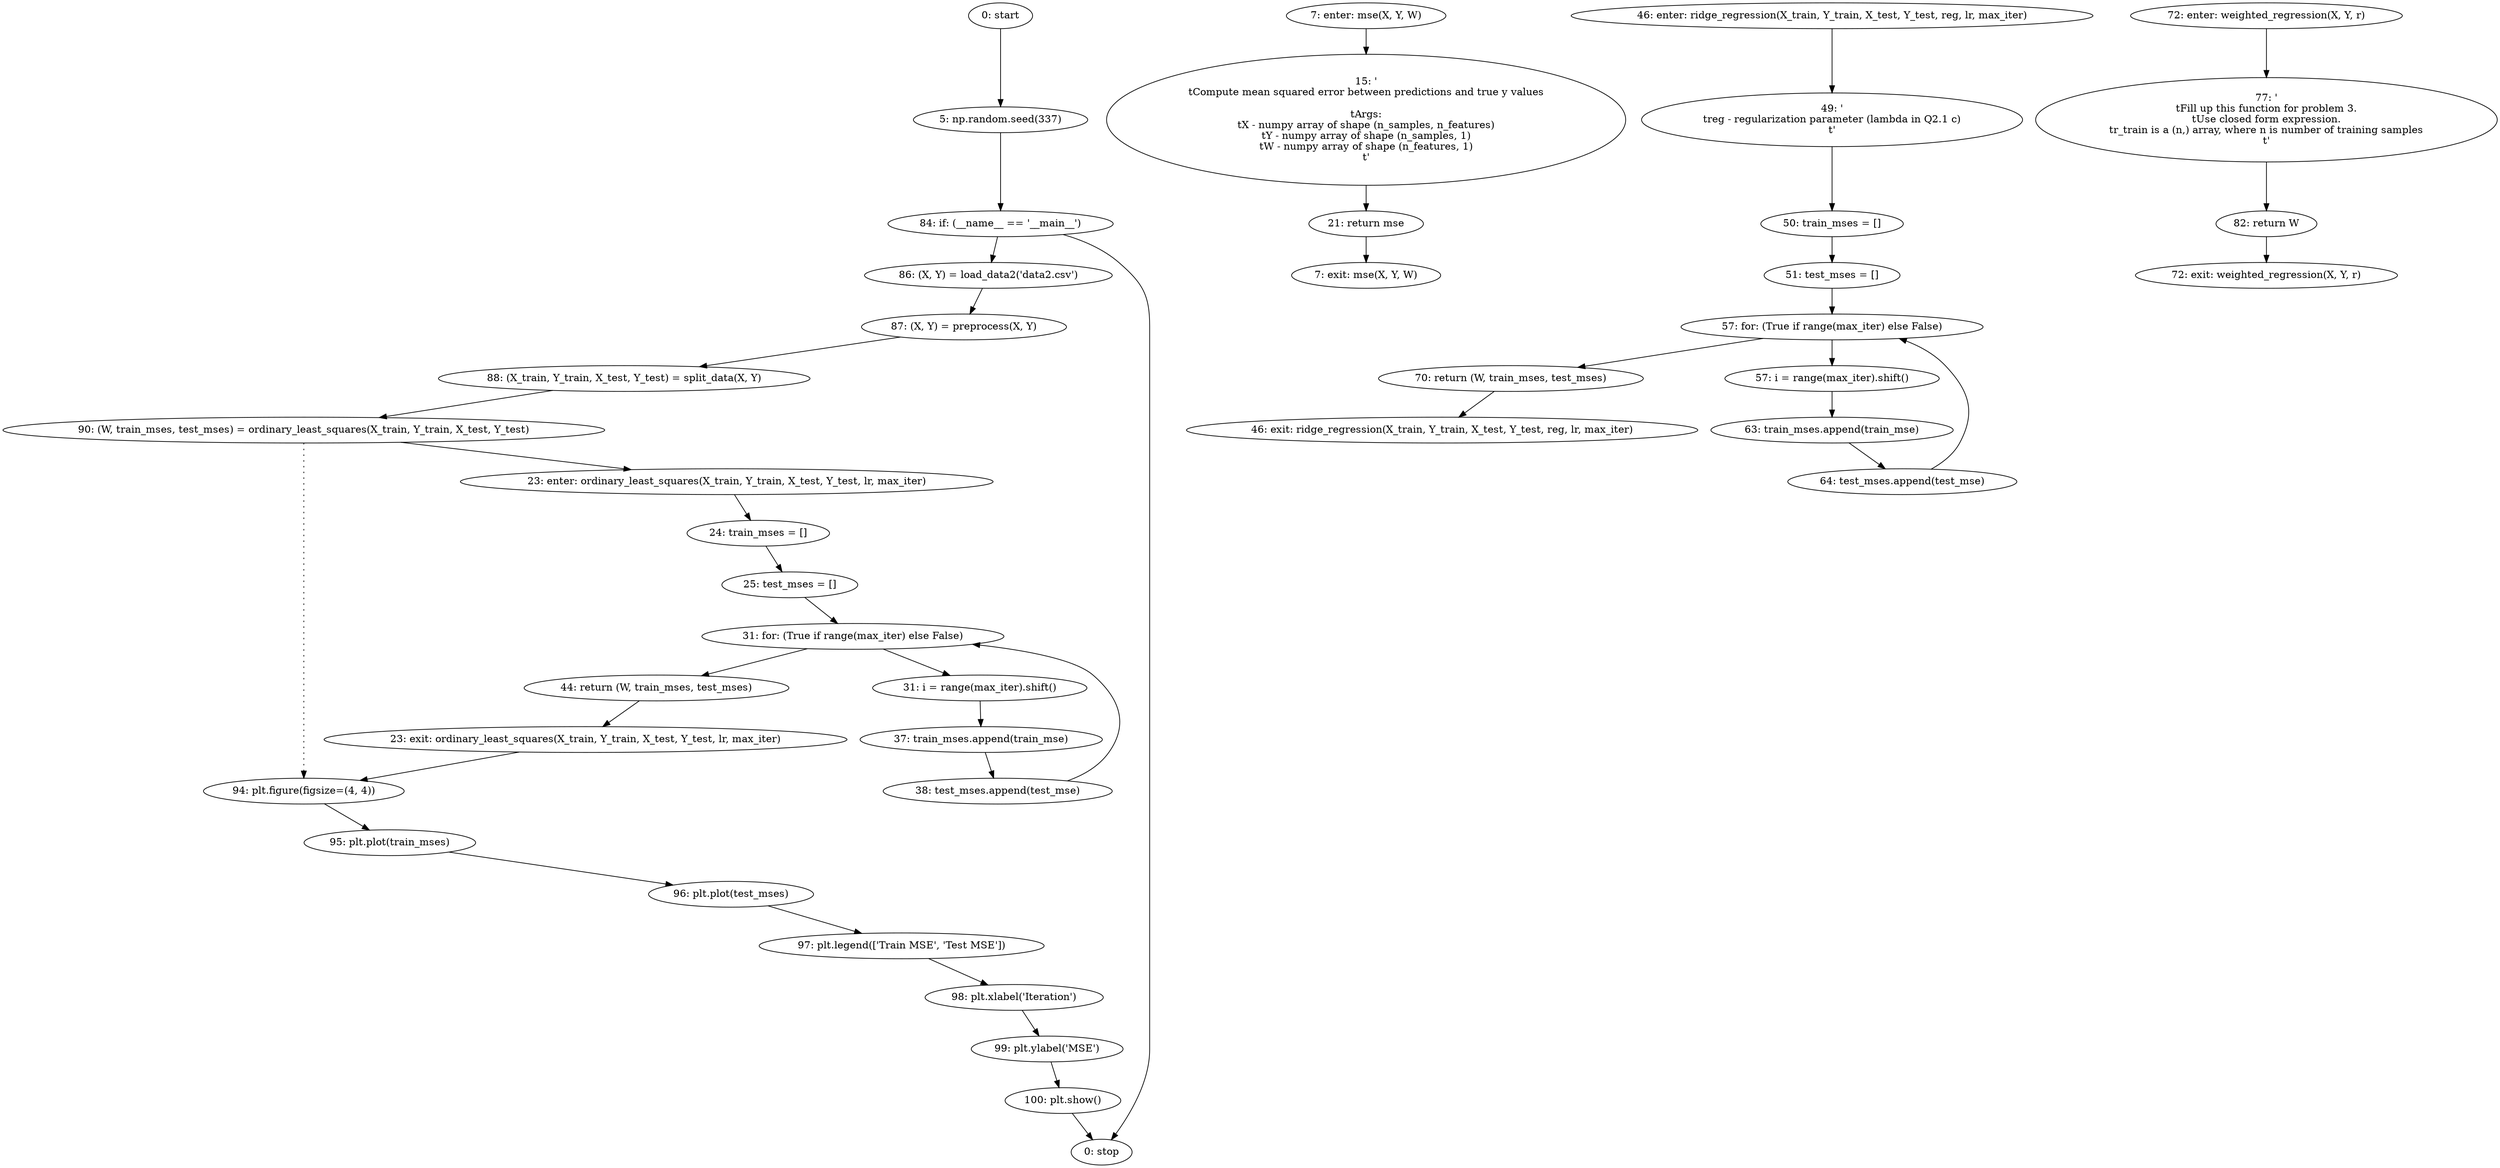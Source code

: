 strict digraph "" {
	node [label="\N"];
	0	 [label="0: start"];
	1	 [label="5: np.random.seed(337)"];
	0 -> 1;
	29	 [label="84: if: (__name__ == '__main__')"];
	1 -> 29;
	30	 [label="86: (X, Y) = load_data2('data2.csv')"];
	29 -> 30;
	41	 [label="0: stop"];
	29 -> 41;
	2	 [label="7: enter: mse(X, Y, W)"];
	4	 [label="15: '\n\tCompute mean squared error between predictions and true y values\n\n\tArgs:\n\tX - numpy array of shape (n_samples, n_features)\n\tY \
- numpy array of shape (n_samples, 1)\n\tW - numpy array of shape (n_features, 1)\n\t'"];
	2 -> 4;
	5	 [label="21: return mse"];
	4 -> 5;
	3	 [label="7: exit: mse(X, Y, W)"];
	5 -> 3;
	6	 [label="23: enter: ordinary_least_squares(X_train, Y_train, X_test, Y_test, lr, max_iter)"];
	8	 [label="24: train_mses = []"];
	6 -> 8;
	9	 [label="25: test_mses = []"];
	8 -> 9;
	33	 [label="90: (W, train_mses, test_mses) = ordinary_least_squares(X_train, Y_train, X_test, Y_test)"];
	33 -> 6;
	34	 [label="94: plt.figure(figsize=(4, 4))"];
	33 -> 34	 [style=dotted,
		weight=100];
	35	 [label="95: plt.plot(train_mses)"];
	34 -> 35;
	7	 [label="23: exit: ordinary_least_squares(X_train, Y_train, X_test, Y_test, lr, max_iter)"];
	7 -> 34;
	14	 [label="44: return (W, train_mses, test_mses)"];
	14 -> 7;
	10	 [label="31: for: (True if range(max_iter) else False)"];
	9 -> 10;
	10 -> 14;
	11	 [label="31: i = range(max_iter).shift()"];
	10 -> 11;
	12	 [label="37: train_mses.append(train_mse)"];
	11 -> 12;
	13	 [label="38: test_mses.append(test_mse)"];
	13 -> 10;
	12 -> 13;
	15	 [label="46: enter: ridge_regression(X_train, Y_train, X_test, Y_test, reg, lr, max_iter)"];
	17	 [label="49: '\n\treg - regularization parameter (lambda in Q2.1 c)\n\t'"];
	15 -> 17;
	18	 [label="50: train_mses = []"];
	17 -> 18;
	16	 [label="46: exit: ridge_regression(X_train, Y_train, X_test, Y_test, reg, lr, max_iter)"];
	24	 [label="70: return (W, train_mses, test_mses)"];
	24 -> 16;
	19	 [label="51: test_mses = []"];
	18 -> 19;
	20	 [label="57: for: (True if range(max_iter) else False)"];
	19 -> 20;
	20 -> 24;
	21	 [label="57: i = range(max_iter).shift()"];
	20 -> 21;
	22	 [label="63: train_mses.append(train_mse)"];
	21 -> 22;
	23	 [label="64: test_mses.append(test_mse)"];
	23 -> 20;
	22 -> 23;
	25	 [label="72: enter: weighted_regression(X, Y, r)"];
	27	 [label="77: '\n\tFill up this function for problem 3.\n\tUse closed form expression.\n\tr_train is a (n,) array, where n is number of training \
samples\n\t'"];
	25 -> 27;
	28	 [label="82: return W"];
	27 -> 28;
	26	 [label="72: exit: weighted_regression(X, Y, r)"];
	28 -> 26;
	31	 [label="87: (X, Y) = preprocess(X, Y)"];
	30 -> 31;
	32	 [label="88: (X_train, Y_train, X_test, Y_test) = split_data(X, Y)"];
	31 -> 32;
	32 -> 33;
	36	 [label="96: plt.plot(test_mses)"];
	35 -> 36;
	37	 [label="97: plt.legend(['Train MSE', 'Test MSE'])"];
	36 -> 37;
	38	 [label="98: plt.xlabel('Iteration')"];
	37 -> 38;
	39	 [label="99: plt.ylabel('MSE')"];
	38 -> 39;
	40	 [label="100: plt.show()"];
	39 -> 40;
	40 -> 41;
}


